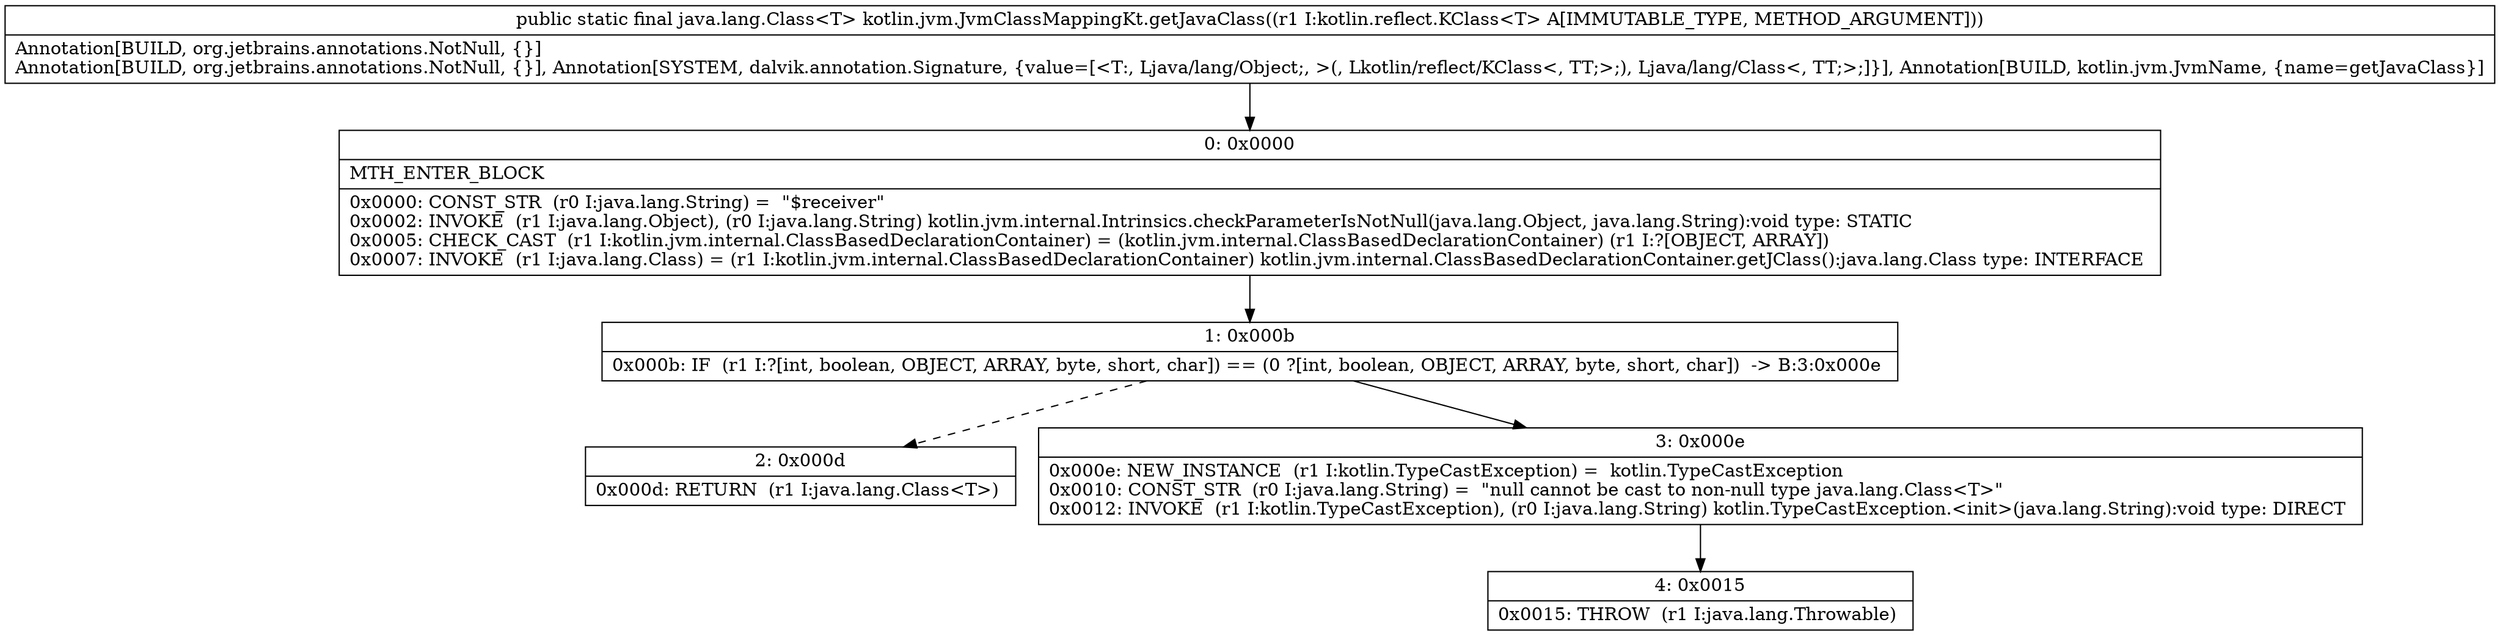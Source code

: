 digraph "CFG forkotlin.jvm.JvmClassMappingKt.getJavaClass(Lkotlin\/reflect\/KClass;)Ljava\/lang\/Class;" {
Node_0 [shape=record,label="{0\:\ 0x0000|MTH_ENTER_BLOCK\l|0x0000: CONST_STR  (r0 I:java.lang.String) =  \"$receiver\" \l0x0002: INVOKE  (r1 I:java.lang.Object), (r0 I:java.lang.String) kotlin.jvm.internal.Intrinsics.checkParameterIsNotNull(java.lang.Object, java.lang.String):void type: STATIC \l0x0005: CHECK_CAST  (r1 I:kotlin.jvm.internal.ClassBasedDeclarationContainer) = (kotlin.jvm.internal.ClassBasedDeclarationContainer) (r1 I:?[OBJECT, ARRAY]) \l0x0007: INVOKE  (r1 I:java.lang.Class) = (r1 I:kotlin.jvm.internal.ClassBasedDeclarationContainer) kotlin.jvm.internal.ClassBasedDeclarationContainer.getJClass():java.lang.Class type: INTERFACE \l}"];
Node_1 [shape=record,label="{1\:\ 0x000b|0x000b: IF  (r1 I:?[int, boolean, OBJECT, ARRAY, byte, short, char]) == (0 ?[int, boolean, OBJECT, ARRAY, byte, short, char])  \-\> B:3:0x000e \l}"];
Node_2 [shape=record,label="{2\:\ 0x000d|0x000d: RETURN  (r1 I:java.lang.Class\<T\>) \l}"];
Node_3 [shape=record,label="{3\:\ 0x000e|0x000e: NEW_INSTANCE  (r1 I:kotlin.TypeCastException) =  kotlin.TypeCastException \l0x0010: CONST_STR  (r0 I:java.lang.String) =  \"null cannot be cast to non\-null type java.lang.Class\<T\>\" \l0x0012: INVOKE  (r1 I:kotlin.TypeCastException), (r0 I:java.lang.String) kotlin.TypeCastException.\<init\>(java.lang.String):void type: DIRECT \l}"];
Node_4 [shape=record,label="{4\:\ 0x0015|0x0015: THROW  (r1 I:java.lang.Throwable) \l}"];
MethodNode[shape=record,label="{public static final java.lang.Class\<T\> kotlin.jvm.JvmClassMappingKt.getJavaClass((r1 I:kotlin.reflect.KClass\<T\> A[IMMUTABLE_TYPE, METHOD_ARGUMENT]))  | Annotation[BUILD, org.jetbrains.annotations.NotNull, \{\}]\lAnnotation[BUILD, org.jetbrains.annotations.NotNull, \{\}], Annotation[SYSTEM, dalvik.annotation.Signature, \{value=[\<T:, Ljava\/lang\/Object;, \>(, Lkotlin\/reflect\/KClass\<, TT;\>;), Ljava\/lang\/Class\<, TT;\>;]\}], Annotation[BUILD, kotlin.jvm.JvmName, \{name=getJavaClass\}]\l}"];
MethodNode -> Node_0;
Node_0 -> Node_1;
Node_1 -> Node_2[style=dashed];
Node_1 -> Node_3;
Node_3 -> Node_4;
}

